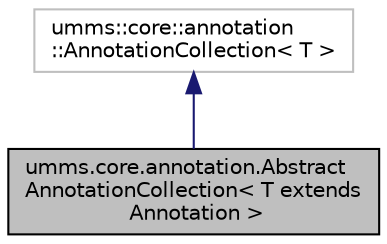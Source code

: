 digraph "umms.core.annotation.AbstractAnnotationCollection&lt; T extends Annotation &gt;"
{
  edge [fontname="Helvetica",fontsize="10",labelfontname="Helvetica",labelfontsize="10"];
  node [fontname="Helvetica",fontsize="10",shape=record];
  Node1 [label="umms.core.annotation.Abstract\lAnnotationCollection\< T extends\l Annotation \>",height=0.2,width=0.4,color="black", fillcolor="grey75", style="filled" fontcolor="black"];
  Node2 -> Node1 [dir="back",color="midnightblue",fontsize="10",style="solid",fontname="Helvetica"];
  Node2 [label="umms::core::annotation\l::AnnotationCollection\< T \>",height=0.2,width=0.4,color="grey75", fillcolor="white", style="filled"];
}
